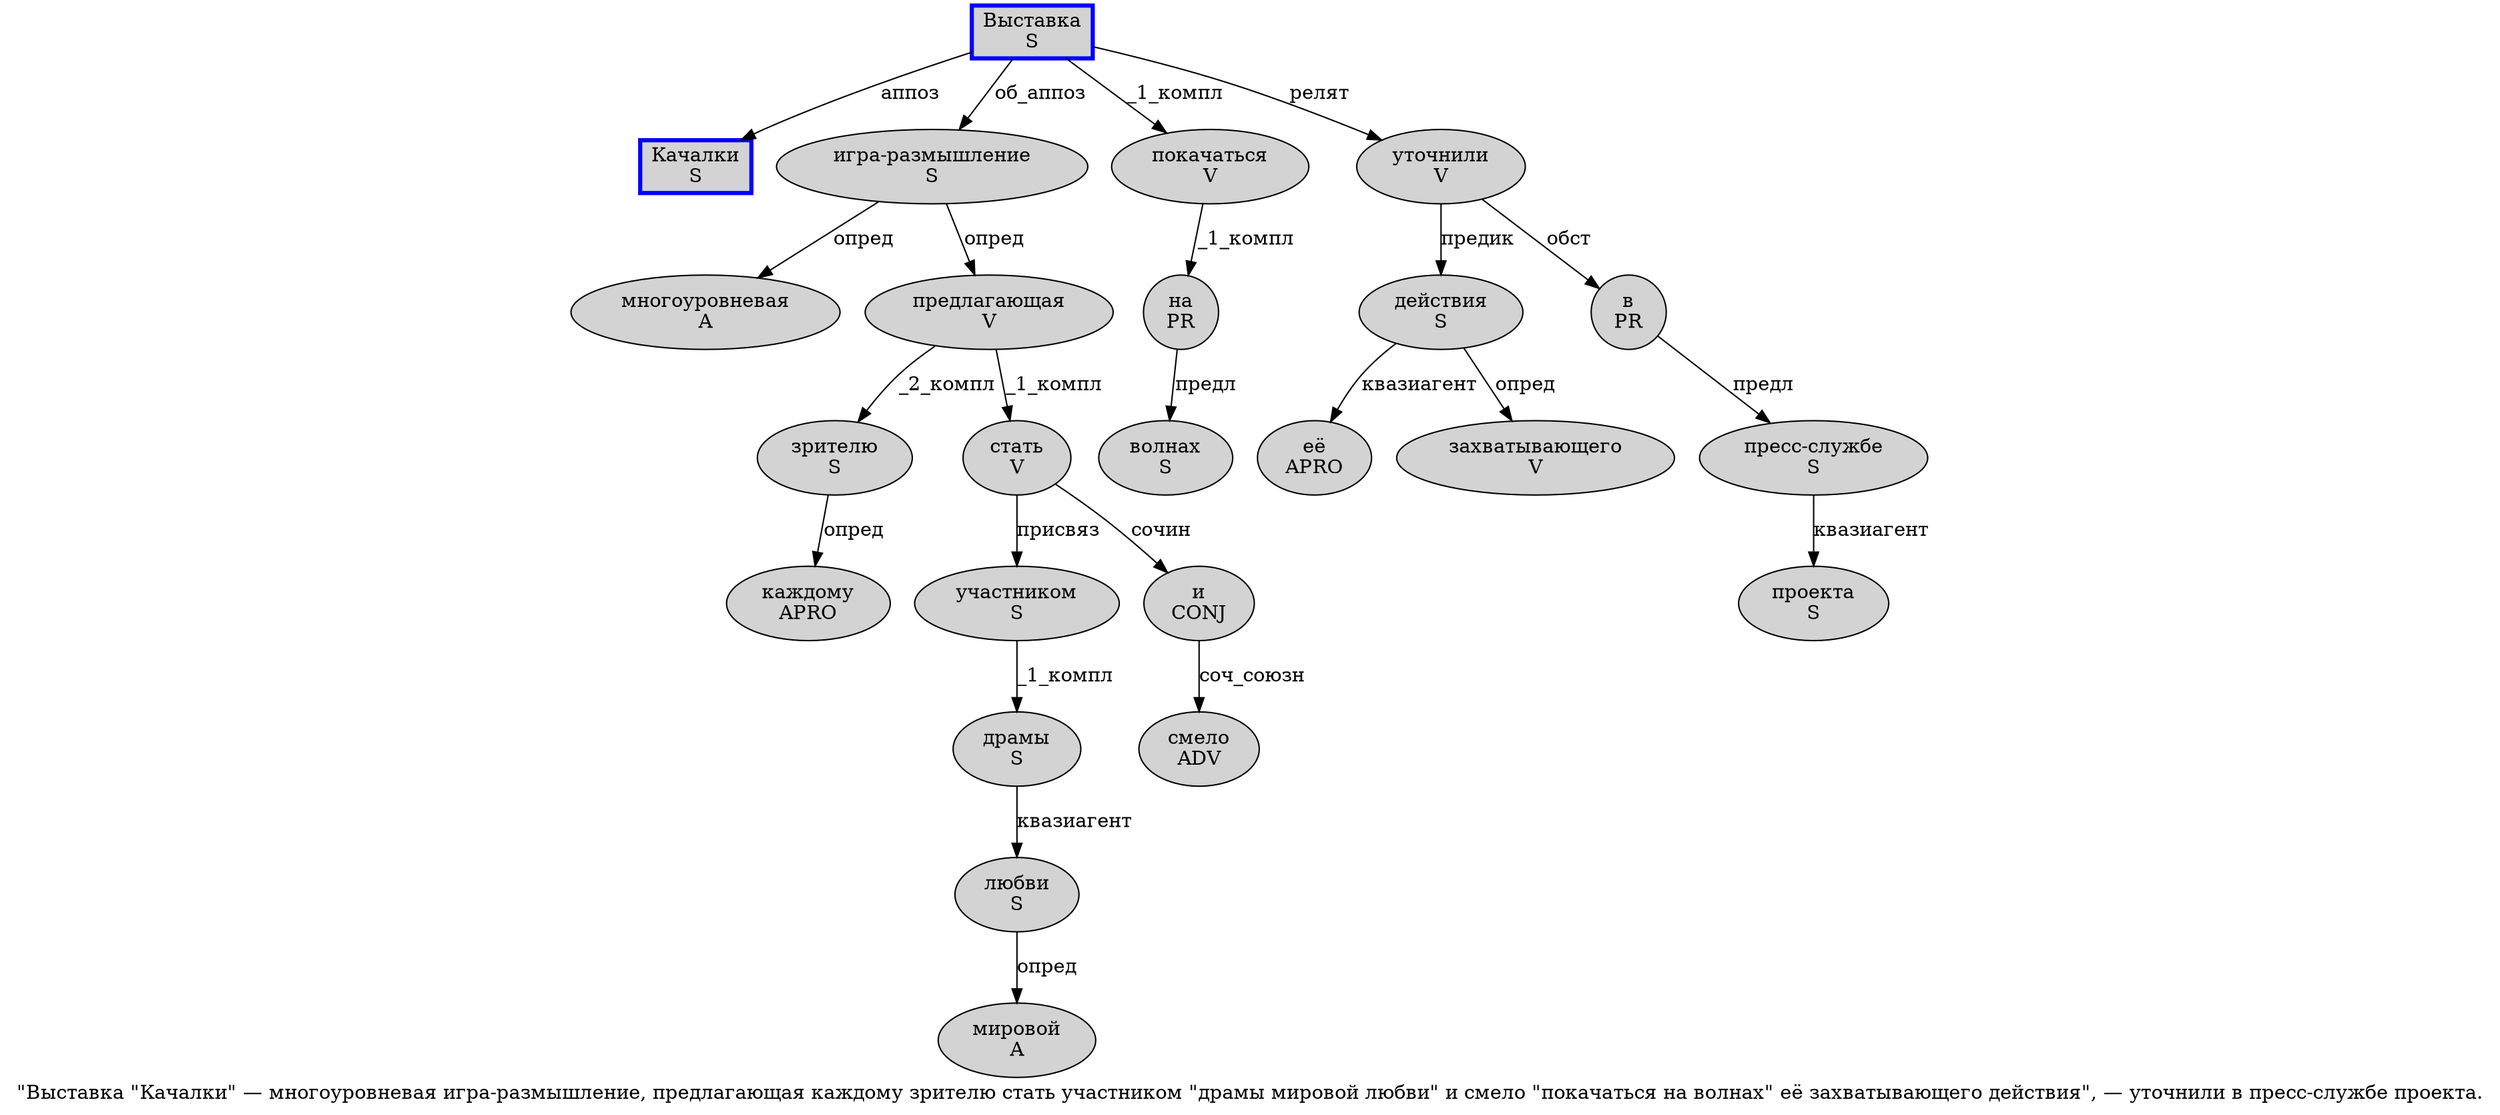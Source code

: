 digraph SENTENCE_31 {
	graph [label="\"Выставка \"Качалки\" — многоуровневая игра-размышление, предлагающая каждому зрителю стать участником \"драмы мировой любви\" и смело \"покачаться на волнах\" её захватывающего действия\", — уточнили в пресс-службе проекта."]
	node [style=filled]
		1 [label="Выставка
S" color=blue fillcolor=lightgray penwidth=3 shape=box]
		3 [label="Качалки
S" color=blue fillcolor=lightgray penwidth=3 shape=box]
		6 [label="многоуровневая
A" color="" fillcolor=lightgray penwidth=1 shape=ellipse]
		7 [label="игра-размышление
S" color="" fillcolor=lightgray penwidth=1 shape=ellipse]
		9 [label="предлагающая
V" color="" fillcolor=lightgray penwidth=1 shape=ellipse]
		10 [label="каждому
APRO" color="" fillcolor=lightgray penwidth=1 shape=ellipse]
		11 [label="зрителю
S" color="" fillcolor=lightgray penwidth=1 shape=ellipse]
		12 [label="стать
V" color="" fillcolor=lightgray penwidth=1 shape=ellipse]
		13 [label="участником
S" color="" fillcolor=lightgray penwidth=1 shape=ellipse]
		15 [label="драмы
S" color="" fillcolor=lightgray penwidth=1 shape=ellipse]
		16 [label="мировой
A" color="" fillcolor=lightgray penwidth=1 shape=ellipse]
		17 [label="любви
S" color="" fillcolor=lightgray penwidth=1 shape=ellipse]
		19 [label="и
CONJ" color="" fillcolor=lightgray penwidth=1 shape=ellipse]
		20 [label="смело
ADV" color="" fillcolor=lightgray penwidth=1 shape=ellipse]
		22 [label="покачаться
V" color="" fillcolor=lightgray penwidth=1 shape=ellipse]
		23 [label="на
PR" color="" fillcolor=lightgray penwidth=1 shape=ellipse]
		24 [label="волнах
S" color="" fillcolor=lightgray penwidth=1 shape=ellipse]
		26 [label="её
APRO" color="" fillcolor=lightgray penwidth=1 shape=ellipse]
		27 [label="захватывающего
V" color="" fillcolor=lightgray penwidth=1 shape=ellipse]
		28 [label="действия
S" color="" fillcolor=lightgray penwidth=1 shape=ellipse]
		32 [label="уточнили
V" color="" fillcolor=lightgray penwidth=1 shape=ellipse]
		33 [label="в
PR" color="" fillcolor=lightgray penwidth=1 shape=ellipse]
		34 [label="пресс-службе
S" color="" fillcolor=lightgray penwidth=1 shape=ellipse]
		35 [label="проекта
S" color="" fillcolor=lightgray penwidth=1 shape=ellipse]
			15 -> 17 [label="квазиагент"]
			32 -> 28 [label="предик"]
			32 -> 33 [label="обст"]
			11 -> 10 [label="опред"]
			33 -> 34 [label="предл"]
			22 -> 23 [label="_1_компл"]
			1 -> 3 [label="аппоз"]
			1 -> 7 [label="об_аппоз"]
			1 -> 22 [label="_1_компл"]
			1 -> 32 [label="релят"]
			28 -> 26 [label="квазиагент"]
			28 -> 27 [label="опред"]
			17 -> 16 [label="опред"]
			34 -> 35 [label="квазиагент"]
			12 -> 13 [label="присвяз"]
			12 -> 19 [label="сочин"]
			19 -> 20 [label="соч_союзн"]
			7 -> 6 [label="опред"]
			7 -> 9 [label="опред"]
			13 -> 15 [label="_1_компл"]
			9 -> 11 [label="_2_компл"]
			9 -> 12 [label="_1_компл"]
			23 -> 24 [label="предл"]
}